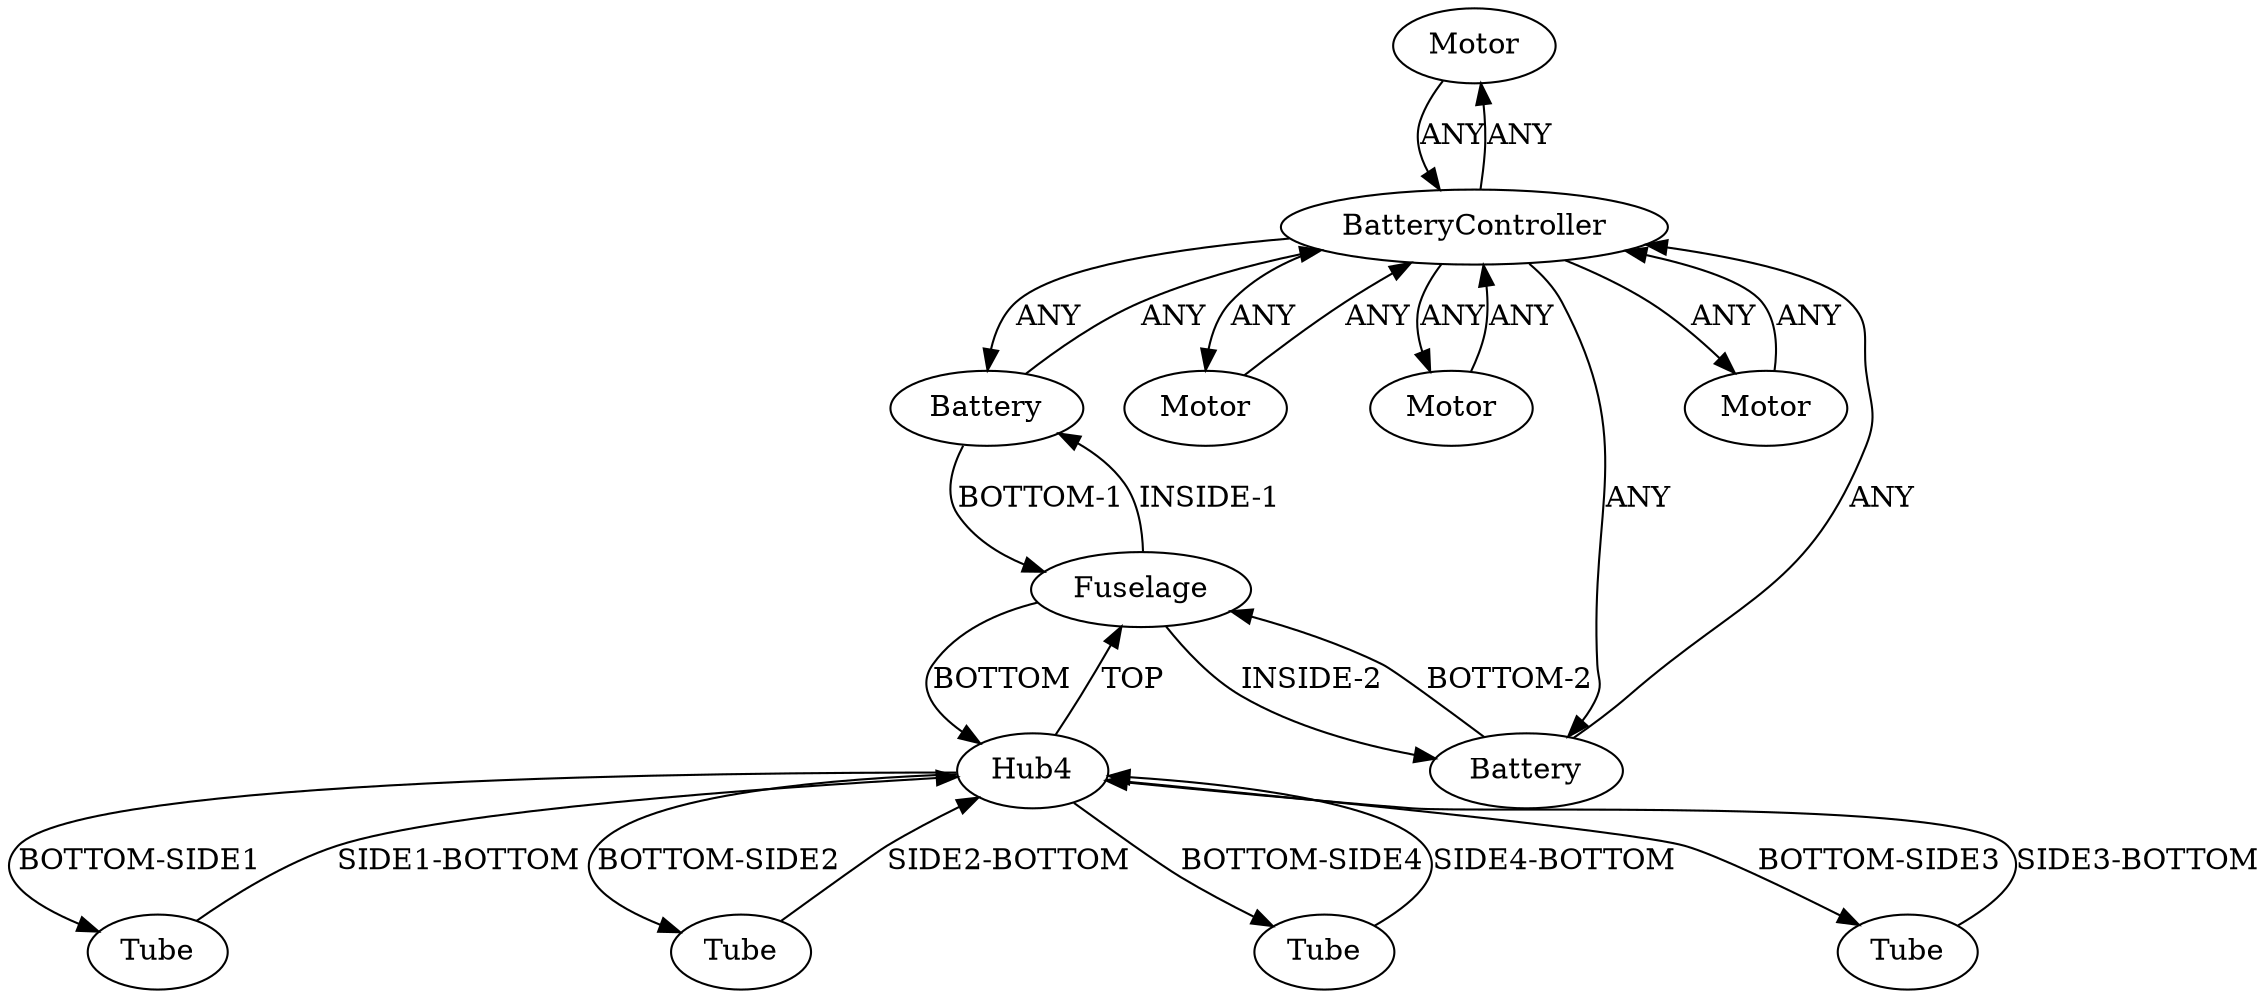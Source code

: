 /* Created by igraph 0.10.2 */
digraph {
  0 [
    instance=Motor_instance_1
    label=Motor
  ];
  1 [
    instance=Tube_instance_2
    label=Tube
  ];
  2 [
    instance=Battery_instance_1
    label=Battery
  ];
  3 [
    instance=Motor_instance_2
    label=Motor
  ];
  4 [
    instance=Hub4_instance_1
    label=Hub4
  ];
  5 [
    instance=Fuselage_instance_1
    label=Fuselage
  ];
  6 [
    instance=Tube_instance_6
    label=Tube
  ];
  7 [
    instance=BatteryController_instance_1
    label=BatteryController
  ];
  8 [
    instance=Motor_instance_3
    label=Motor
  ];
  9 [
    instance=Battery_instance_2
    label=Battery
  ];
  10 [
    instance=Motor_instance_4
    label=Motor
  ];
  11 [
    instance=Tube_instance_7
    label=Tube
  ];
  12 [
    instance=Tube_instance_8
    label=Tube
  ];

  0 -> 7 [
    label=ANY
  ];
  1 -> 4 [
    label="SIDE1-BOTTOM"
  ];
  2 -> 5 [
    label="BOTTOM-1"
  ];
  2 -> 7 [
    label=ANY
  ];
  3 -> 7 [
    label=ANY
  ];
  4 -> 1 [
    label="BOTTOM-SIDE1"
  ];
  4 -> 5 [
    label=TOP
  ];
  4 -> 6 [
    label="BOTTOM-SIDE2"
  ];
  4 -> 11 [
    label="BOTTOM-SIDE4"
  ];
  4 -> 12 [
    label="BOTTOM-SIDE3"
  ];
  5 -> 2 [
    label="INSIDE-1"
  ];
  5 -> 4 [
    label=BOTTOM
  ];
  5 -> 9 [
    label="INSIDE-2"
  ];
  6 -> 4 [
    label="SIDE2-BOTTOM"
  ];
  7 -> 0 [
    label=ANY
  ];
  7 -> 2 [
    label=ANY
  ];
  7 -> 3 [
    label=ANY
  ];
  7 -> 8 [
    label=ANY
  ];
  7 -> 9 [
    label=ANY
  ];
  7 -> 10 [
    label=ANY
  ];
  8 -> 7 [
    label=ANY
  ];
  9 -> 5 [
    label="BOTTOM-2"
  ];
  9 -> 7 [
    label=ANY
  ];
  10 -> 7 [
    label=ANY
  ];
  11 -> 4 [
    label="SIDE4-BOTTOM"
  ];
  12 -> 4 [
    label="SIDE3-BOTTOM"
  ];
}
